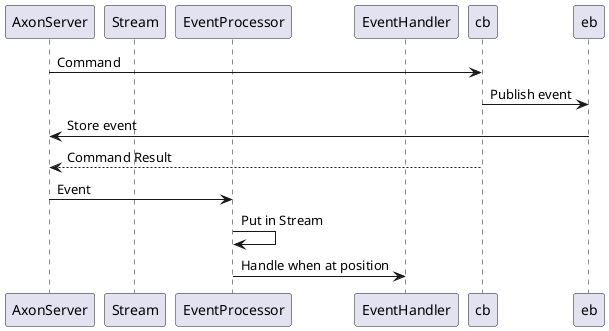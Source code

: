 @startuml

participant "AxonServer" as asee
participant "Stream" as s
participant EventProcessor as e
participant EventHandler as eh

asee -> cb: Command
cb -> eb: Publish event
eb -> asee: Store event
cb --> asee: Command Result
asee -> e: Event
e -> e: Put in Stream
e -> eh: Handle when at position

@enduml
